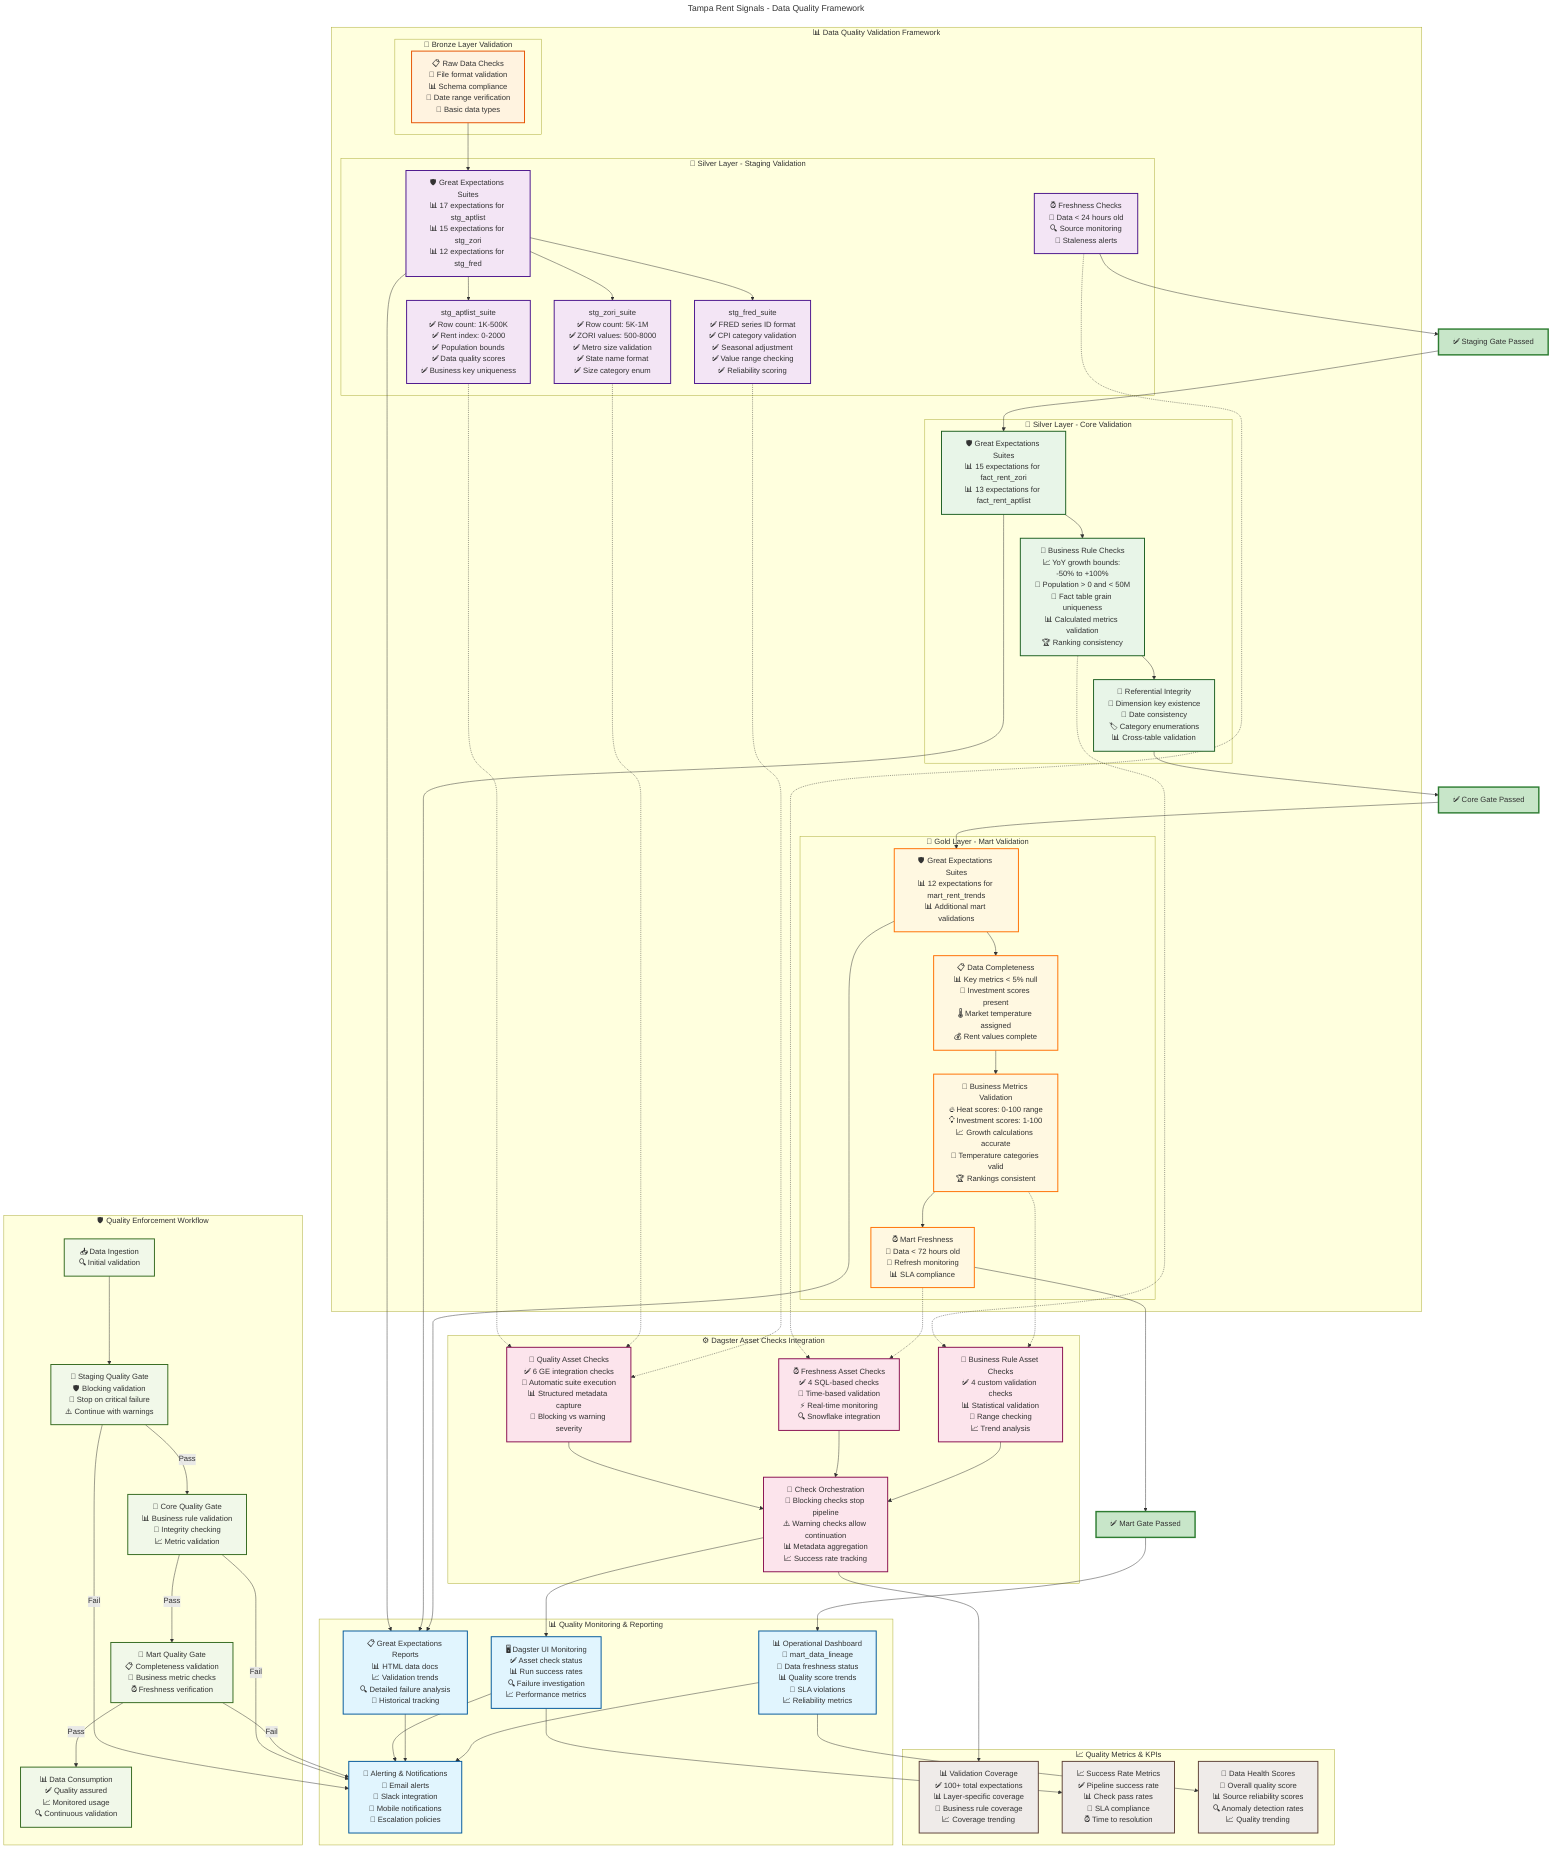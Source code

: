 ---
title: Tampa Rent Signals - Data Quality Framework
---
graph TB
    %% Data Quality Layers
    subgraph "📊 Data Quality Validation Framework"
        direction TB
        
        subgraph "🥉 Bronze Layer Validation"
            BRONZE_CHECKS[📋 Raw Data Checks<br/>📁 File format validation<br/>📊 Schema compliance<br/>📅 Date range verification<br/>🔢 Basic data types]
        end
        
        subgraph "🥈 Silver Layer - Staging Validation"
            direction TB
            STG_GE[🛡️ Great Expectations Suites<br/>📊 17 expectations for stg_aptlist<br/>📊 15 expectations for stg_zori<br/>📊 12 expectations for stg_fred]
            
            STG_APTLIST_CHECKS[stg_aptlist_suite<br/>✅ Row count: 1K-500K<br/>✅ Rent index: 0-2000<br/>✅ Population bounds<br/>✅ Data quality scores<br/>✅ Business key uniqueness]
            
            STG_ZORI_CHECKS[stg_zori_suite<br/>✅ Row count: 5K-1M<br/>✅ ZORI values: 500-8000<br/>✅ Metro size validation<br/>✅ State name format<br/>✅ Size category enum]
            
            STG_FRED_CHECKS[stg_fred_suite<br/>✅ FRED series ID format<br/>✅ CPI category validation<br/>✅ Seasonal adjustment<br/>✅ Value range checking<br/>✅ Reliability scoring]
            
            STG_FRESHNESS[⏰ Freshness Checks<br/>📅 Data < 24 hours old<br/>🔍 Source monitoring<br/>🚨 Staleness alerts]
        end
        
        subgraph "🥈 Silver Layer - Core Validation"
            direction TB
            CORE_GE[🛡️ Great Expectations Suites<br/>📊 15 expectations for fact_rent_zori<br/>📊 13 expectations for fact_rent_aptlist]
            
            CORE_BUSINESS_RULES[🎯 Business Rule Checks<br/>📈 YoY growth bounds: -50% to +100%<br/>👥 Population > 0 and < 50M<br/>🔢 Fact table grain uniqueness<br/>📊 Calculated metrics validation<br/>🏆 Ranking consistency]
            
            CORE_INTEGRITY[🔗 Referential Integrity<br/>🔑 Dimension key existence<br/>📅 Date consistency<br/>🏷️ Category enumerations<br/>📊 Cross-table validation]
        end
        
        subgraph "🥇 Gold Layer - Mart Validation"
            direction TB
            MART_GE[🛡️ Great Expectations Suites<br/>📊 12 expectations for mart_rent_trends<br/>📊 Additional mart validations]
            
            MART_COMPLETENESS[📋 Data Completeness<br/>📊 Key metrics < 5% null<br/>🎯 Investment scores present<br/>🌡️ Market temperature assigned<br/>💰 Rent values complete]
            
            MART_BUSINESS_METRICS[🎯 Business Metrics Validation<br/>🔥 Heat scores: 0-100 range<br/>💡 Investment scores: 1-100<br/>📈 Growth calculations accurate<br/>🎨 Temperature categories valid<br/>🏆 Rankings consistent]
            
            MART_FRESHNESS[⏰ Mart Freshness<br/>📅 Data < 72 hours old<br/>🔄 Refresh monitoring<br/>📊 SLA compliance]
        end
    end

    %% Dagster Asset Checks Integration
    subgraph "⚙️ Dagster Asset Checks Integration"
        direction TB
        
        DAGSTER_QUALITY[🎯 Quality Asset Checks<br/>✅ 6 GE integration checks<br/>🔗 Automatic suite execution<br/>📊 Structured metadata capture<br/>🚨 Blocking vs warning severity]
        
        DAGSTER_FRESHNESS[⏰ Freshness Asset Checks<br/>✅ 4 SQL-based checks<br/>📅 Time-based validation<br/>⚡ Real-time monitoring<br/>🔍 Snowflake integration]
        
        DAGSTER_BUSINESS[🎯 Business Rule Asset Checks<br/>✅ 4 custom validation checks<br/>📊 Statistical validation<br/>🎨 Range checking<br/>📈 Trend analysis]
        
        CHECK_ORCHESTRATION[🔧 Check Orchestration<br/>🚫 Blocking checks stop pipeline<br/>⚠️ Warning checks allow continuation<br/>📊 Metadata aggregation<br/>📈 Success rate tracking]
    end

    %% Quality Monitoring
    subgraph "📊 Quality Monitoring & Reporting"
        direction TB
        
        GE_REPORTS[📋 Great Expectations Reports<br/>📊 HTML data docs<br/>📈 Validation trends<br/>🔍 Detailed failure analysis<br/>📅 Historical tracking]
        
        DAGSTER_MONITORING[🖥️ Dagster UI Monitoring<br/>✅ Asset check status<br/>📊 Run success rates<br/>🔍 Failure investigation<br/>📈 Performance metrics]
        
        OPERATIONAL_DASHBOARD[📊 Operational Dashboard<br/>🎯 mart_data_lineage<br/>📅 Data freshness status<br/>📊 Quality score trends<br/>🚨 SLA violations<br/>📈 Reliability metrics]
        
        ALERTING[🚨 Alerting & Notifications<br/>📧 Email alerts<br/>💬 Slack integration<br/>📱 Mobile notifications<br/>🔔 Escalation policies]
    end

    %% Quality Enforcement Flow
    subgraph "🛡️ Quality Enforcement Workflow"
        direction LR
        
        INGESTION[📥 Data Ingestion<br/>🔍 Initial validation]
        
        STAGING_GATE[🚪 Staging Quality Gate<br/>🛡️ Blocking validation<br/>🚫 Stop on critical failure<br/>⚠️ Continue with warnings]
        
        CORE_GATE[🚪 Core Quality Gate<br/>📊 Business rule validation<br/>🔗 Integrity checking<br/>📈 Metric validation]
        
        MART_GATE[🚪 Mart Quality Gate<br/>📋 Completeness validation<br/>🎯 Business metric checks<br/>⏰ Freshness verification]
        
        CONSUMPTION[📊 Data Consumption<br/>✅ Quality assured<br/>📈 Monitored usage<br/>🔍 Continuous validation]
    end

    %% Quality Metrics
    subgraph "📈 Quality Metrics & KPIs"
        direction TB
        
        COVERAGE_METRICS[📊 Validation Coverage<br/>✅ 100+ total expectations<br/>📊 Layer-specific coverage<br/>🎯 Business rule coverage<br/>📈 Coverage trending]
        
        SUCCESS_METRICS[📈 Success Rate Metrics<br/>✅ Pipeline success rate<br/>📊 Check pass rates<br/>🎯 SLA compliance<br/>⏰ Time to resolution]
        
        DATA_HEALTH[🏥 Data Health Scores<br/>🎯 Overall quality score<br/>📊 Source reliability scores<br/>🔍 Anomaly detection rates<br/>📈 Quality trending]
    end

    %% Data Flow with Quality Gates
    BRONZE_CHECKS --> STG_GE
    STG_GE --> STG_APTLIST_CHECKS
    STG_GE --> STG_ZORI_CHECKS
    STG_GE --> STG_FRED_CHECKS
    STG_FRESHNESS --> STAGEGATE_PASS[✅ Staging Gate Passed]
    
    STAGEGATE_PASS --> CORE_GE
    CORE_GE --> CORE_BUSINESS_RULES
    CORE_BUSINESS_RULES --> CORE_INTEGRITY
    CORE_INTEGRITY --> COREGATE_PASS[✅ Core Gate Passed]
    
    COREGATE_PASS --> MART_GE
    MART_GE --> MART_COMPLETENESS
    MART_COMPLETENESS --> MART_BUSINESS_METRICS
    MART_BUSINESS_METRICS --> MART_FRESHNESS
    MART_FRESHNESS --> MARTGATE_PASS[✅ Mart Gate Passed]
    
    %% Dagster Integration
    STG_APTLIST_CHECKS -.-> DAGSTER_QUALITY
    STG_ZORI_CHECKS -.-> DAGSTER_QUALITY
    STG_FRED_CHECKS -.-> DAGSTER_QUALITY
    STG_FRESHNESS -.-> DAGSTER_FRESHNESS
    CORE_BUSINESS_RULES -.-> DAGSTER_BUSINESS
    MART_BUSINESS_METRICS -.-> DAGSTER_BUSINESS
    MART_FRESHNESS -.-> DAGSTER_FRESHNESS
    
    DAGSTER_QUALITY --> CHECK_ORCHESTRATION
    DAGSTER_FRESHNESS --> CHECK_ORCHESTRATION
    DAGSTER_BUSINESS --> CHECK_ORCHESTRATION
    
    %% Monitoring Integration
    CHECK_ORCHESTRATION --> DAGSTER_MONITORING
    STG_GE --> GE_REPORTS
    CORE_GE --> GE_REPORTS
    MART_GE --> GE_REPORTS
    
    MARTGATE_PASS --> OPERATIONAL_DASHBOARD
    DAGSTER_MONITORING --> ALERTING
    GE_REPORTS --> ALERTING
    OPERATIONAL_DASHBOARD --> ALERTING
    
    %% Quality Workflow
    INGESTION --> STAGING_GATE
    STAGING_GATE -->|Pass| CORE_GATE
    STAGING_GATE -->|Fail| ALERTING
    CORE_GATE -->|Pass| MART_GATE
    CORE_GATE -->|Fail| ALERTING
    MART_GATE -->|Pass| CONSUMPTION
    MART_GATE -->|Fail| ALERTING
    
    %% Metrics Integration
    CHECK_ORCHESTRATION --> COVERAGE_METRICS
    DAGSTER_MONITORING --> SUCCESS_METRICS
    OPERATIONAL_DASHBOARD --> DATA_HEALTH

    %% Styling
    classDef bronzeStyle fill:#fff3e0,stroke:#e65100,stroke-width:2px
    classDef stagingStyle fill:#f3e5f5,stroke:#4a148c,stroke-width:2px
    classDef coreStyle fill:#e8f5e8,stroke:#1b5e20,stroke-width:2px
    classDef martStyle fill:#fff8e1,stroke:#ff6f00,stroke-width:2px
    classDef dagsterStyle fill:#fce4ec,stroke:#880e4f,stroke-width:2px
    classDef monitoringStyle fill:#e1f5fe,stroke:#01579b,stroke-width:2px
    classDef workflowStyle fill:#f1f8e9,stroke:#33691e,stroke-width:2px
    classDef metricsStyle fill:#efebe9,stroke:#5d4037,stroke-width:2px
    classDef passStyle fill:#c8e6c9,stroke:#2e7d32,stroke-width:3px

    class BRONZE_CHECKS bronzeStyle
    class STG_GE,STG_APTLIST_CHECKS,STG_ZORI_CHECKS,STG_FRED_CHECKS,STG_FRESHNESS stagingStyle
    class CORE_GE,CORE_BUSINESS_RULES,CORE_INTEGRITY coreStyle
    class MART_GE,MART_COMPLETENESS,MART_BUSINESS_METRICS,MART_FRESHNESS martStyle
    class DAGSTER_QUALITY,DAGSTER_FRESHNESS,DAGSTER_BUSINESS,CHECK_ORCHESTRATION dagsterStyle
    class GE_REPORTS,DAGSTER_MONITORING,OPERATIONAL_DASHBOARD,ALERTING monitoringStyle
    class INGESTION,STAGING_GATE,CORE_GATE,MART_GATE,CONSUMPTION workflowStyle
    class COVERAGE_METRICS,SUCCESS_METRICS,DATA_HEALTH metricsStyle
    class STAGEGATE_PASS,COREGATE_PASS,MARTGATE_PASS passStyle